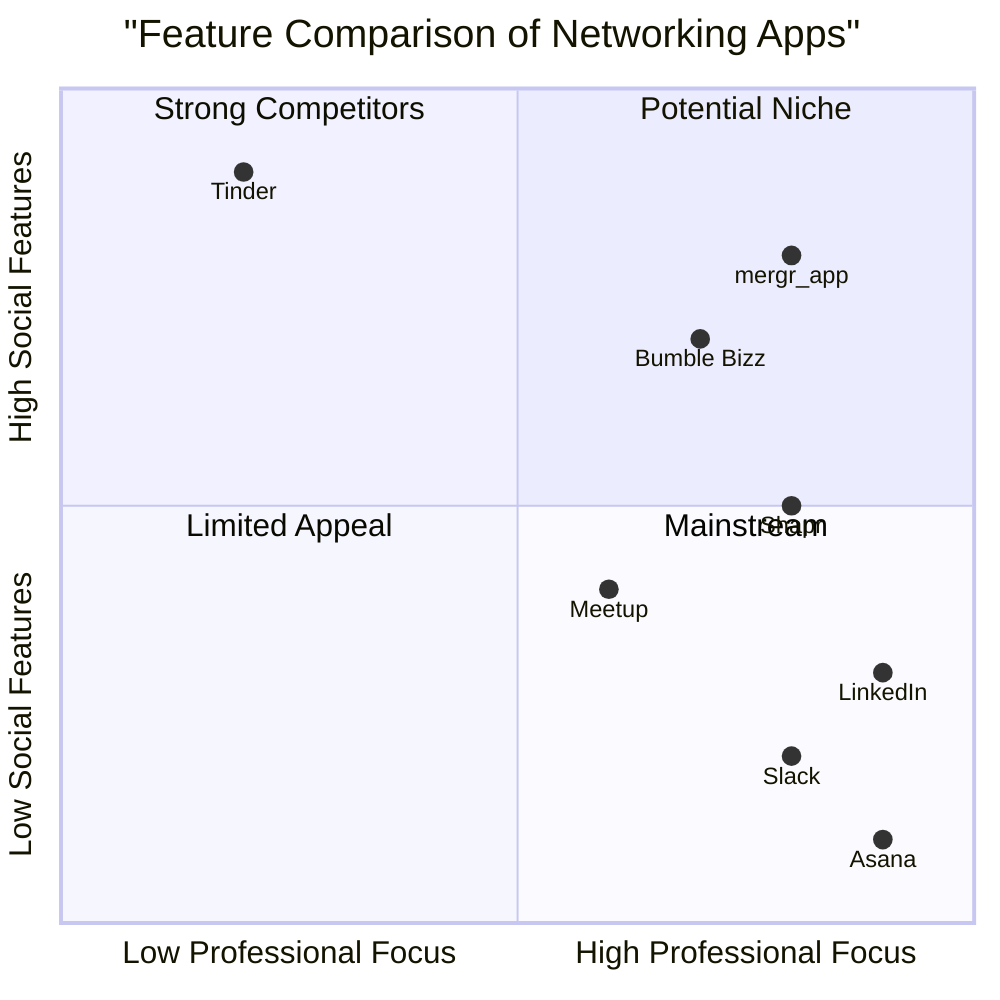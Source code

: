 quadrantChart
    title "Feature Comparison of Networking Apps"
    x-axis "Low Professional Focus" --> "High Professional Focus"
    y-axis "Low Social Features" --> "High Social Features"
    quadrant-1 "Potential Niche"
    quadrant-2 "Strong Competitors"
    quadrant-3 "Limited Appeal"
    quadrant-4 "Mainstream"
    "LinkedIn": [0.9, 0.3]
    "Tinder": [0.2, 0.9]
    "Bumble Bizz": [0.7, 0.7]
    "Shapr": [0.8, 0.5]
    "Meetup": [0.6, 0.4]
    "Asana": [0.9, 0.1]
    "Slack": [0.8, 0.2]
    "mergr_app": [0.8, 0.8]